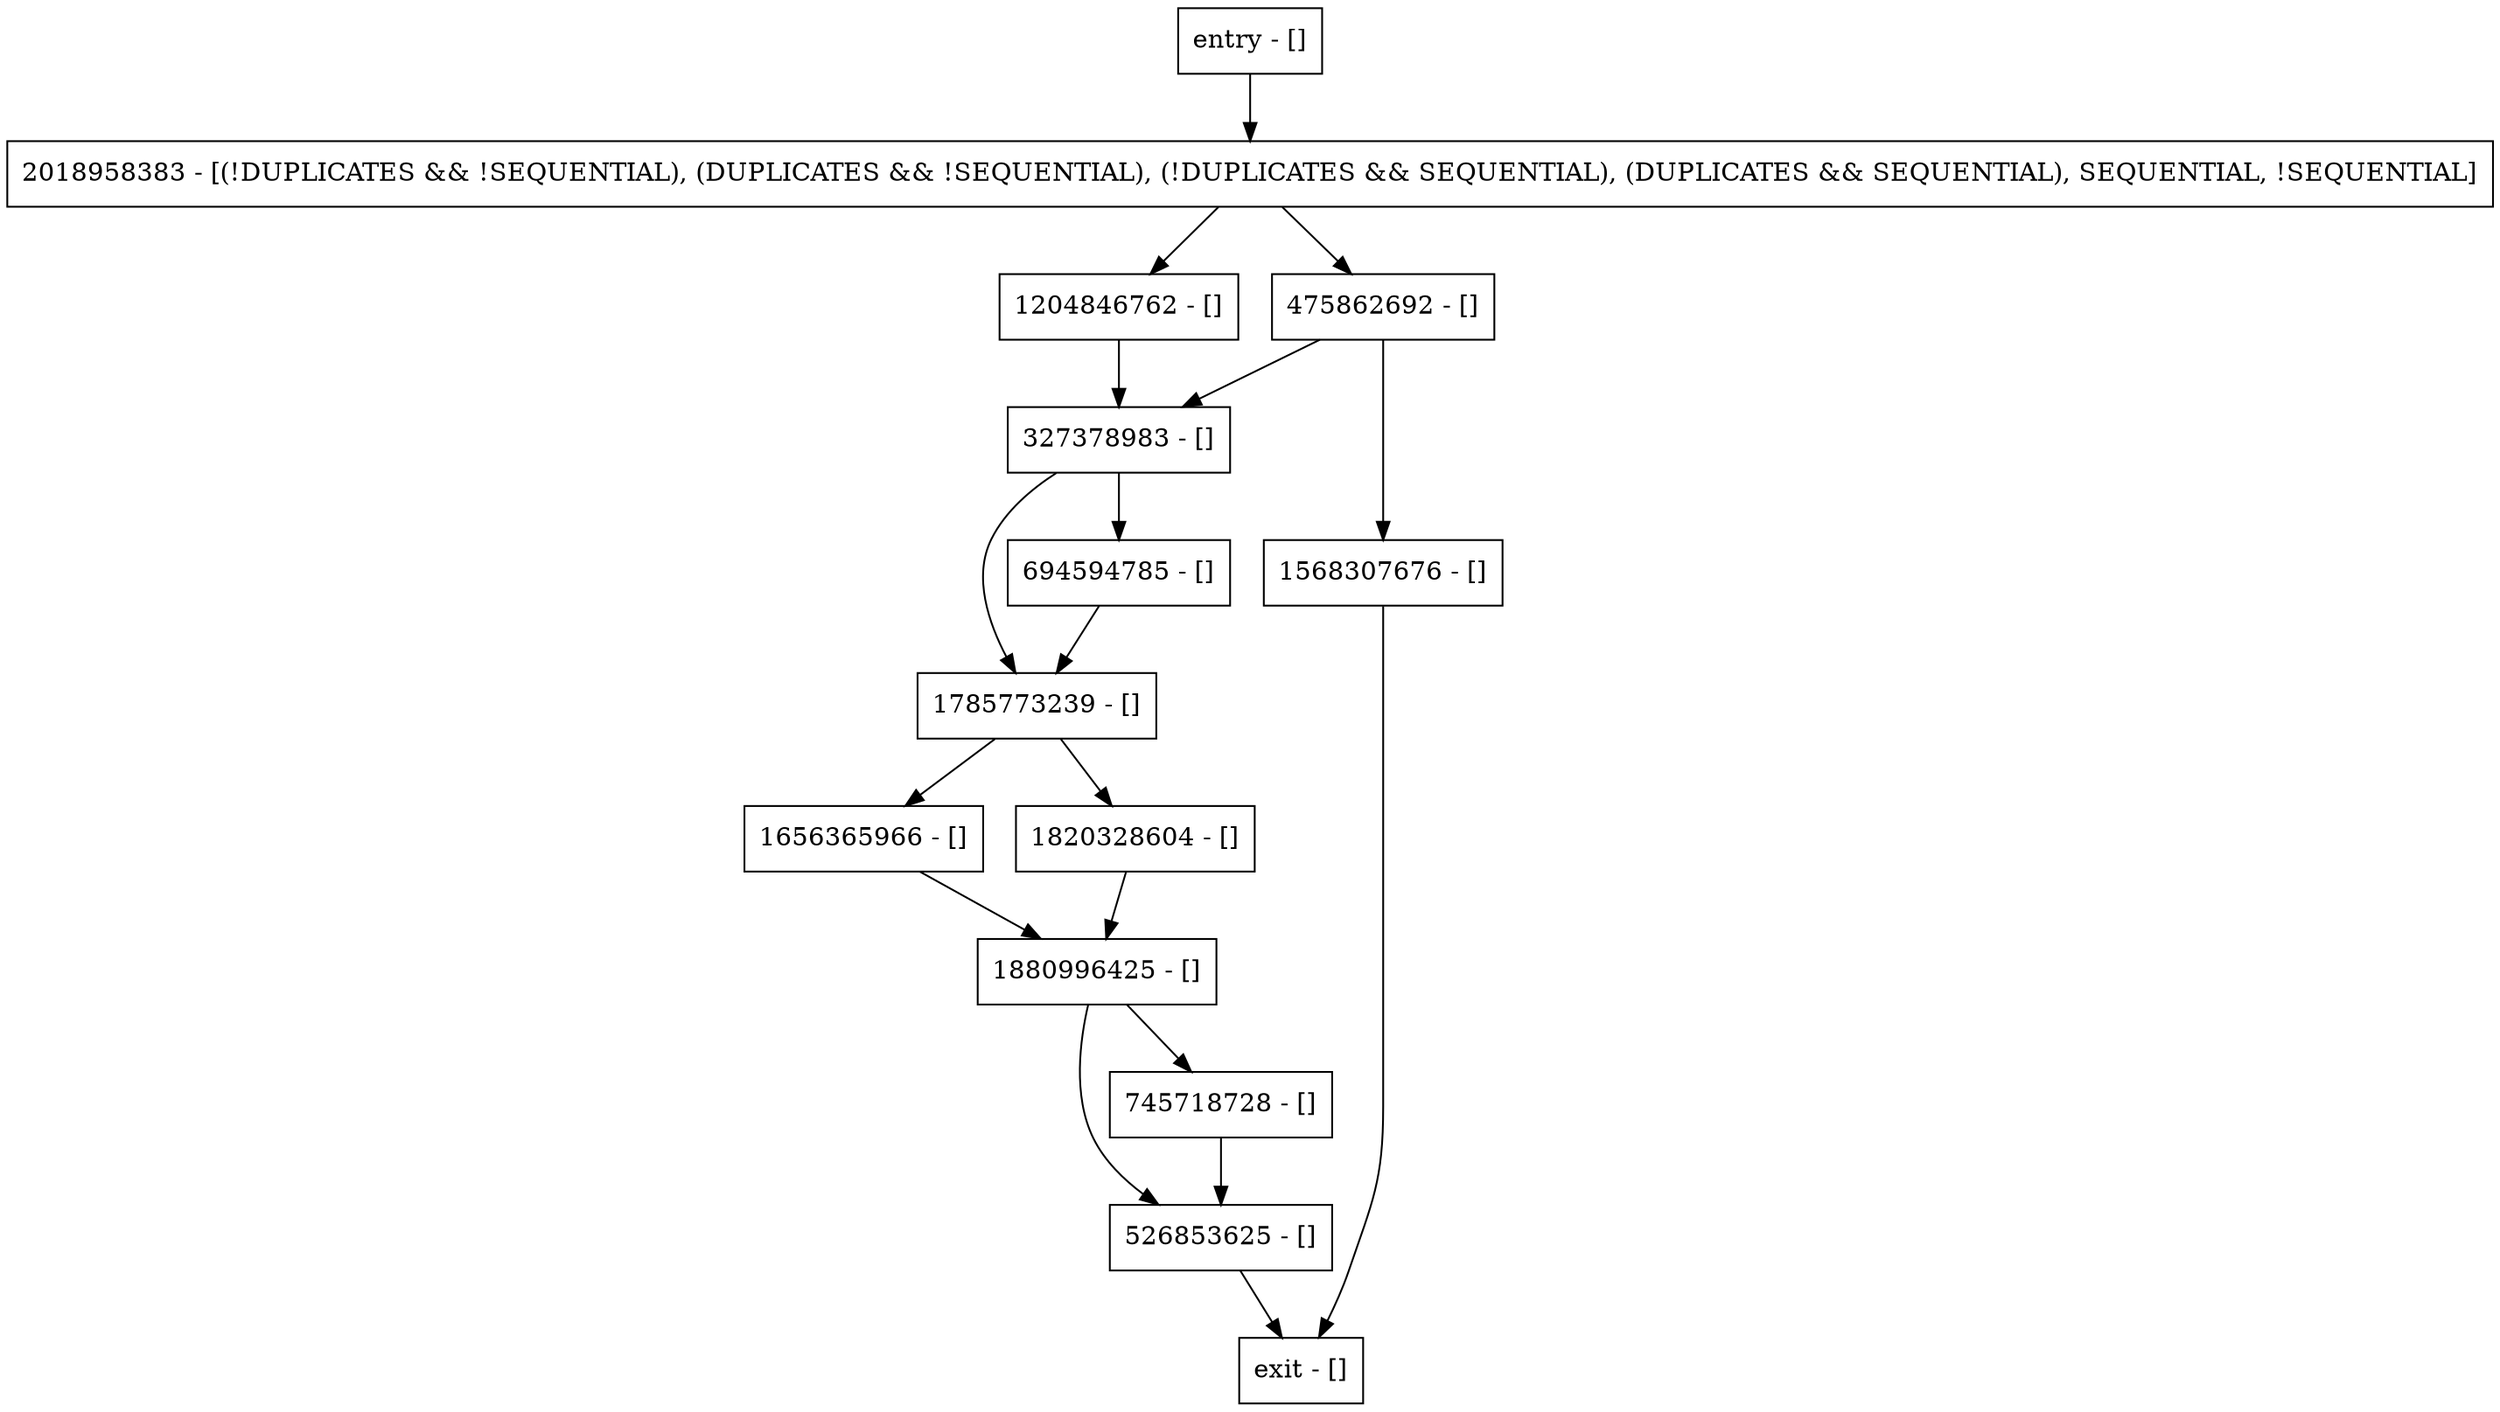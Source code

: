 digraph putInternal {
node [shape=record];
1785773239 [label="1785773239 - []"];
327378983 [label="327378983 - []"];
1656365966 [label="1656365966 - []"];
1820328604 [label="1820328604 - []"];
1204846762 [label="1204846762 - []"];
entry [label="entry - []"];
exit [label="exit - []"];
1880996425 [label="1880996425 - []"];
526853625 [label="526853625 - []"];
745718728 [label="745718728 - []"];
694594785 [label="694594785 - []"];
1568307676 [label="1568307676 - []"];
2018958383 [label="2018958383 - [(!DUPLICATES && !SEQUENTIAL), (DUPLICATES && !SEQUENTIAL), (!DUPLICATES && SEQUENTIAL), (DUPLICATES && SEQUENTIAL), SEQUENTIAL, !SEQUENTIAL]"];
475862692 [label="475862692 - []"];
entry;
exit;
1785773239 -> 1656365966;
1785773239 -> 1820328604;
327378983 -> 1785773239;
327378983 -> 694594785;
1656365966 -> 1880996425;
1820328604 -> 1880996425;
1204846762 -> 327378983;
entry -> 2018958383;
1880996425 -> 526853625;
1880996425 -> 745718728;
526853625 -> exit;
745718728 -> 526853625;
694594785 -> 1785773239;
1568307676 -> exit;
2018958383 -> 1204846762;
2018958383 -> 475862692;
475862692 -> 327378983;
475862692 -> 1568307676;
}

